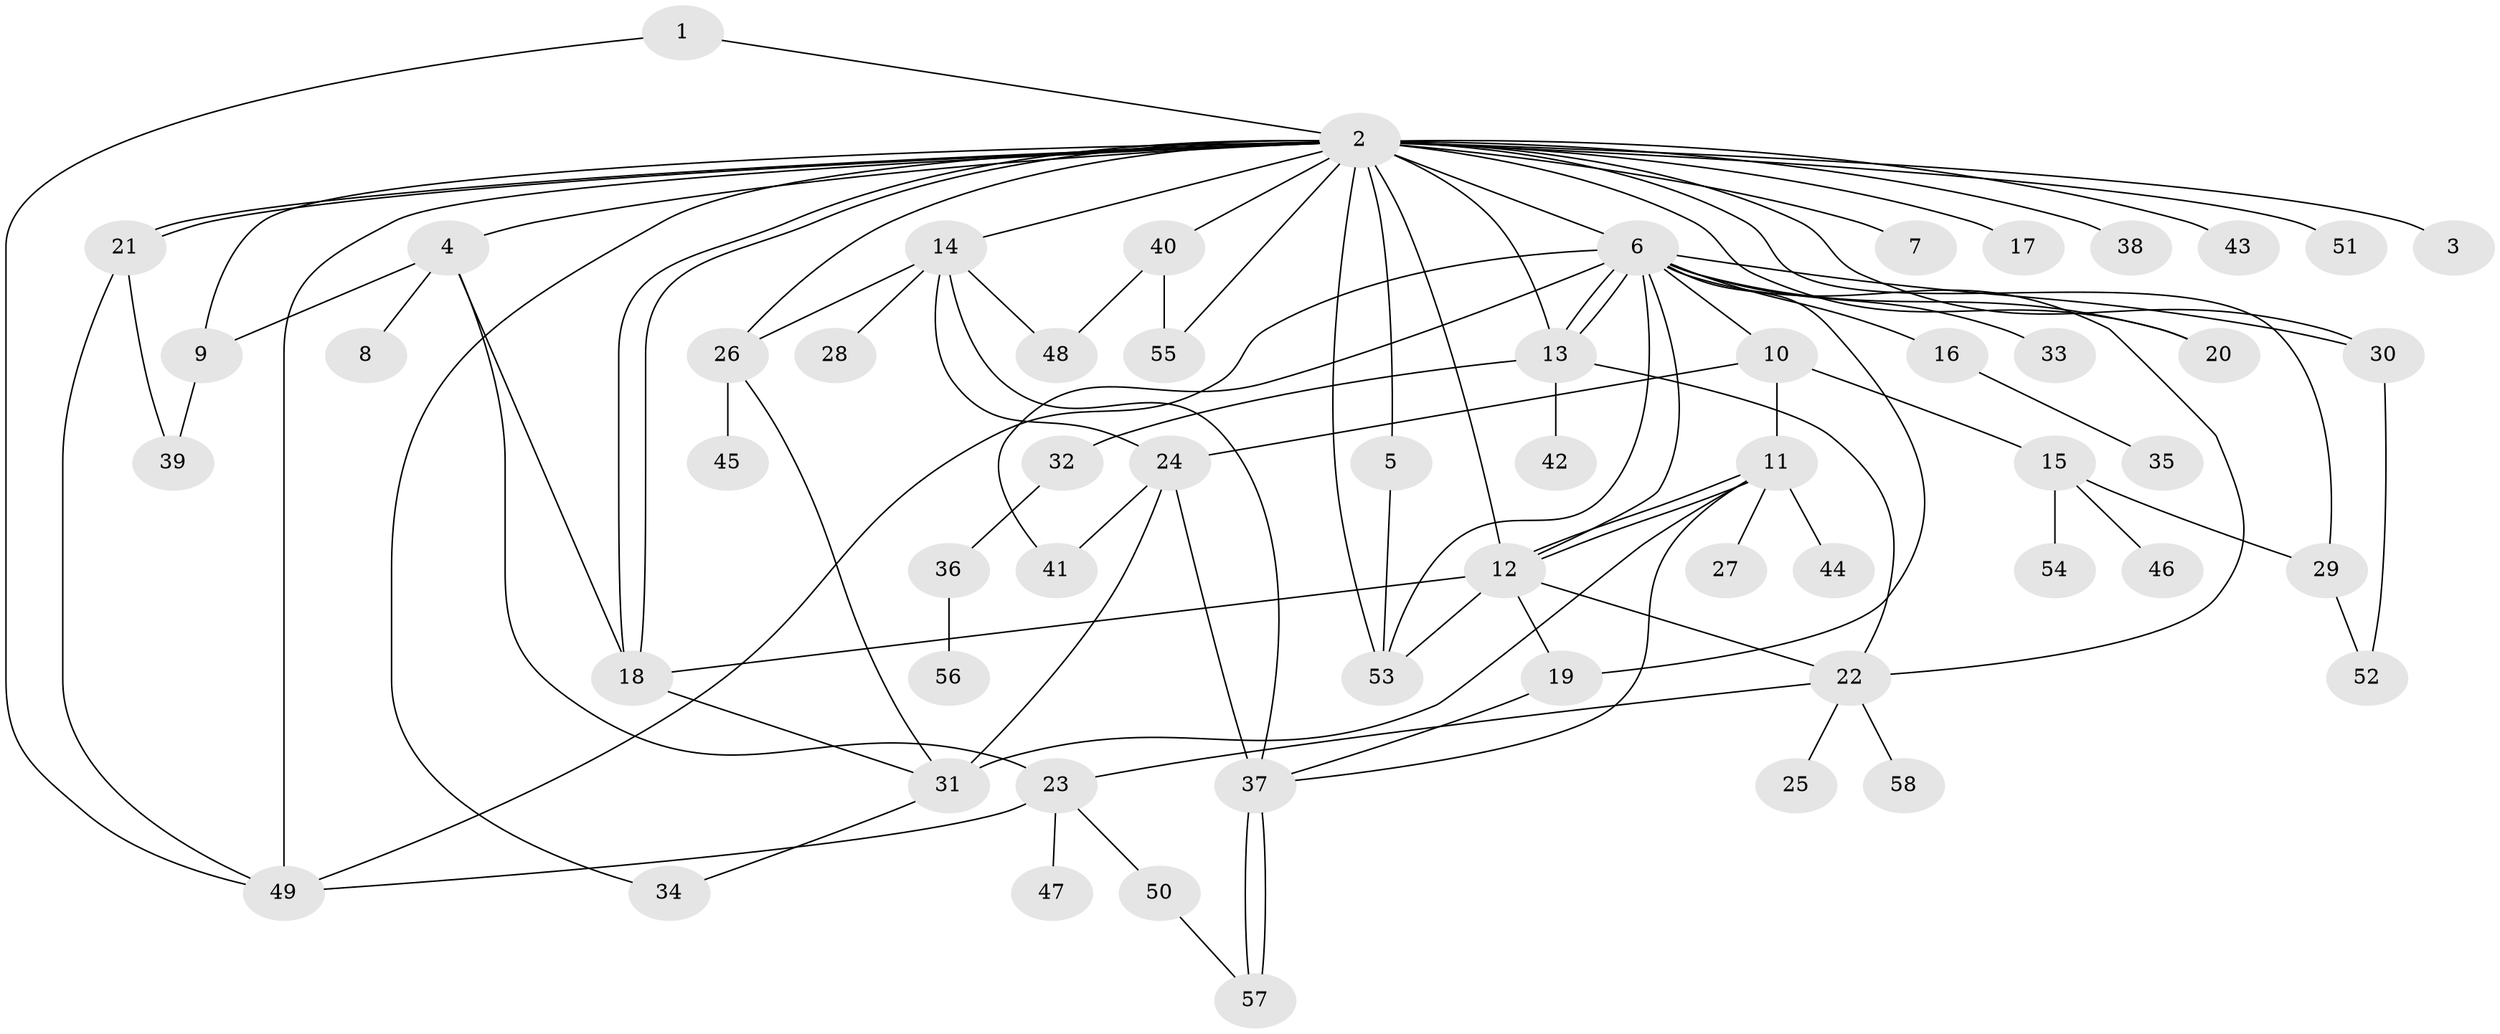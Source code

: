 // coarse degree distribution, {4: 0.0975609756097561, 19: 0.024390243902439025, 1: 0.43902439024390244, 5: 0.0975609756097561, 9: 0.04878048780487805, 3: 0.07317073170731707, 6: 0.04878048780487805, 2: 0.17073170731707318}
// Generated by graph-tools (version 1.1) at 2025/50/03/04/25 22:50:11]
// undirected, 58 vertices, 97 edges
graph export_dot {
  node [color=gray90,style=filled];
  1;
  2;
  3;
  4;
  5;
  6;
  7;
  8;
  9;
  10;
  11;
  12;
  13;
  14;
  15;
  16;
  17;
  18;
  19;
  20;
  21;
  22;
  23;
  24;
  25;
  26;
  27;
  28;
  29;
  30;
  31;
  32;
  33;
  34;
  35;
  36;
  37;
  38;
  39;
  40;
  41;
  42;
  43;
  44;
  45;
  46;
  47;
  48;
  49;
  50;
  51;
  52;
  53;
  54;
  55;
  56;
  57;
  58;
  1 -- 2;
  1 -- 49;
  2 -- 3;
  2 -- 4;
  2 -- 5;
  2 -- 6;
  2 -- 7;
  2 -- 9;
  2 -- 12;
  2 -- 13;
  2 -- 14;
  2 -- 17;
  2 -- 18;
  2 -- 18;
  2 -- 20;
  2 -- 21;
  2 -- 21;
  2 -- 26;
  2 -- 29;
  2 -- 30;
  2 -- 34;
  2 -- 38;
  2 -- 40;
  2 -- 43;
  2 -- 49;
  2 -- 51;
  2 -- 53;
  2 -- 55;
  4 -- 8;
  4 -- 9;
  4 -- 18;
  4 -- 23;
  5 -- 53;
  6 -- 10;
  6 -- 12;
  6 -- 13;
  6 -- 13;
  6 -- 16;
  6 -- 19;
  6 -- 20;
  6 -- 22;
  6 -- 30;
  6 -- 33;
  6 -- 41;
  6 -- 49;
  6 -- 53;
  9 -- 39;
  10 -- 11;
  10 -- 15;
  10 -- 24;
  11 -- 12;
  11 -- 12;
  11 -- 27;
  11 -- 31;
  11 -- 37;
  11 -- 44;
  12 -- 18;
  12 -- 19;
  12 -- 22;
  12 -- 53;
  13 -- 22;
  13 -- 32;
  13 -- 42;
  14 -- 24;
  14 -- 26;
  14 -- 28;
  14 -- 37;
  14 -- 48;
  15 -- 29;
  15 -- 46;
  15 -- 54;
  16 -- 35;
  18 -- 31;
  19 -- 37;
  21 -- 39;
  21 -- 49;
  22 -- 23;
  22 -- 25;
  22 -- 58;
  23 -- 47;
  23 -- 49;
  23 -- 50;
  24 -- 31;
  24 -- 37;
  24 -- 41;
  26 -- 31;
  26 -- 45;
  29 -- 52;
  30 -- 52;
  31 -- 34;
  32 -- 36;
  36 -- 56;
  37 -- 57;
  37 -- 57;
  40 -- 48;
  40 -- 55;
  50 -- 57;
}
